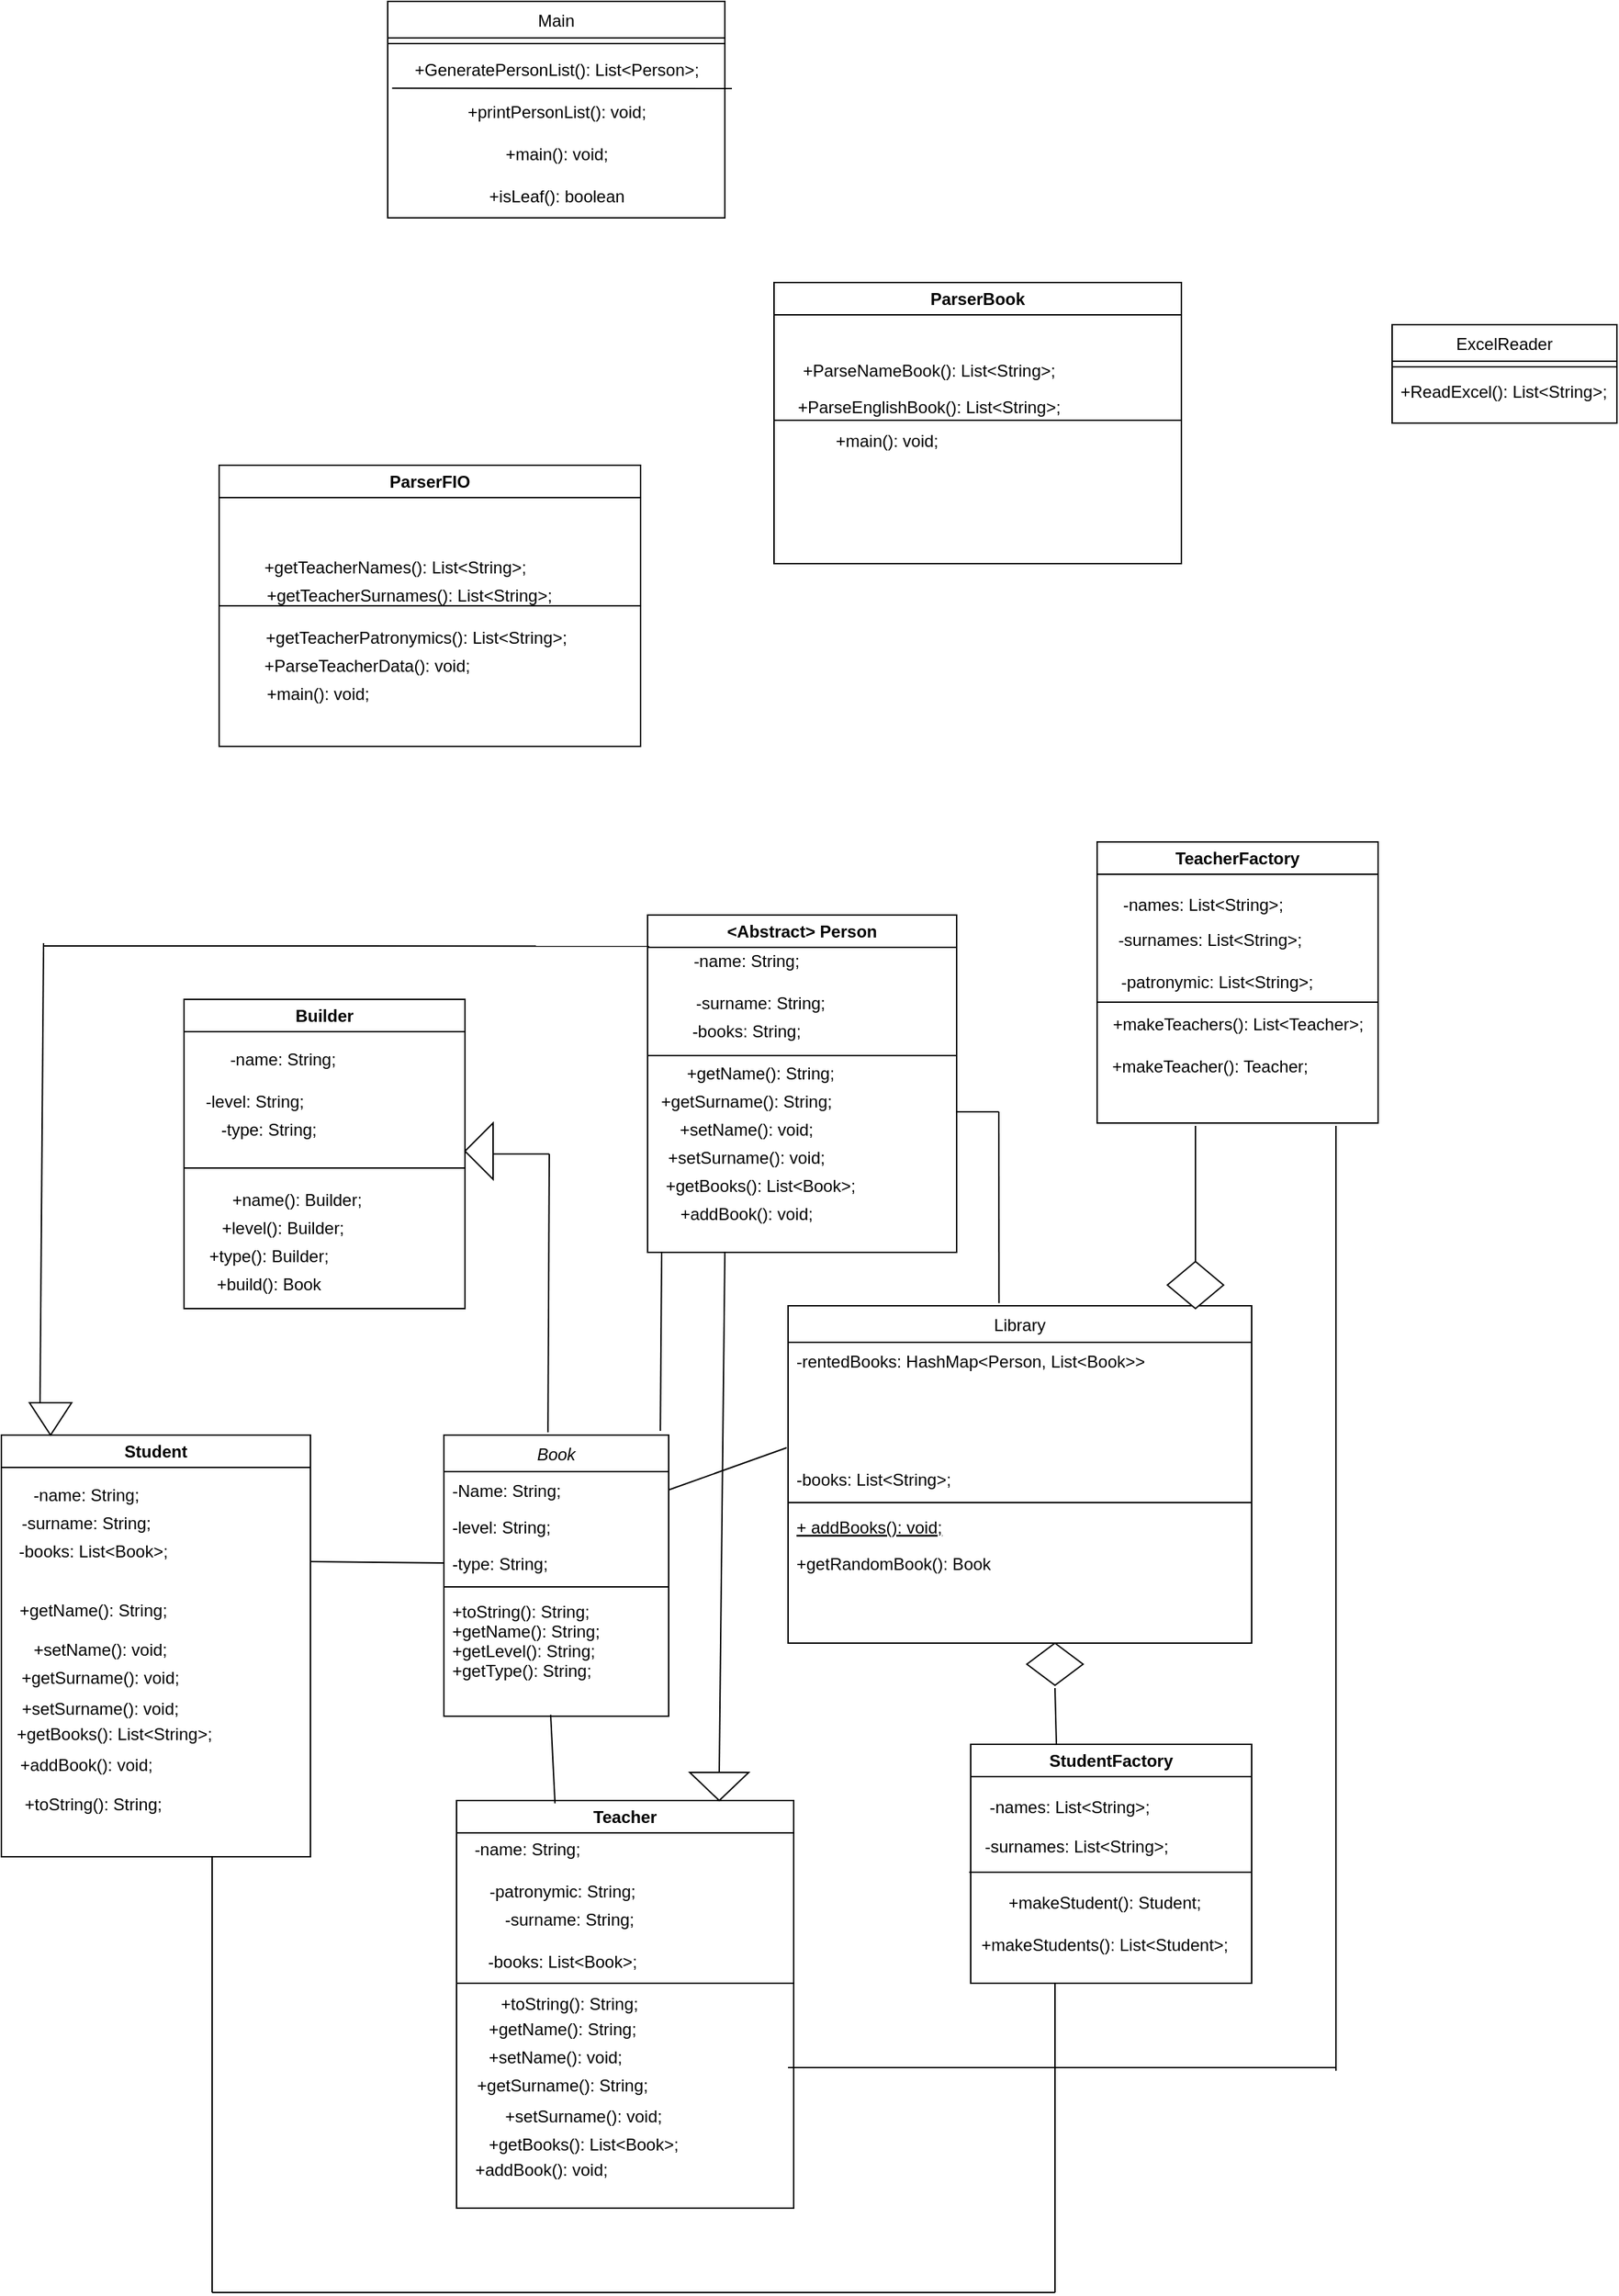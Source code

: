 <mxfile version="24.4.4" type="device">
  <diagram id="C5RBs43oDa-KdzZeNtuy" name="Page-1">
    <mxGraphModel dx="2562" dy="1164" grid="1" gridSize="10" guides="1" tooltips="1" connect="1" arrows="1" fold="1" page="1" pageScale="1" pageWidth="827" pageHeight="1169" math="0" shadow="0">
      <root>
        <mxCell id="WIyWlLk6GJQsqaUBKTNV-0" />
        <mxCell id="WIyWlLk6GJQsqaUBKTNV-1" parent="WIyWlLk6GJQsqaUBKTNV-0" />
        <mxCell id="zkfFHV4jXpPFQw0GAbJ--6" value="Library" style="swimlane;fontStyle=0;align=center;verticalAlign=top;childLayout=stackLayout;horizontal=1;startSize=26;horizontalStack=0;resizeParent=1;resizeLast=0;collapsible=1;marginBottom=0;rounded=0;shadow=0;strokeWidth=1;" parent="WIyWlLk6GJQsqaUBKTNV-1" vertex="1">
          <mxGeometry x="530" y="1538" width="330" height="240" as="geometry">
            <mxRectangle x="130" y="380" width="160" height="26" as="alternateBounds" />
          </mxGeometry>
        </mxCell>
        <mxCell id="zkfFHV4jXpPFQw0GAbJ--8" value="-rentedBooks: HashMap&lt;Person, List&lt;Book&gt;&gt;&#xa;&#xa;" style="text;align=left;verticalAlign=top;spacingLeft=4;spacingRight=4;overflow=hidden;rotatable=0;points=[[0,0.5],[1,0.5]];portConstraint=eastwest;rounded=0;shadow=0;html=0;" parent="zkfFHV4jXpPFQw0GAbJ--6" vertex="1">
          <mxGeometry y="26" width="330" height="84" as="geometry" />
        </mxCell>
        <mxCell id="zkfFHV4jXpPFQw0GAbJ--7" value="-books: List&lt;String&gt;;" style="text;align=left;verticalAlign=top;spacingLeft=4;spacingRight=4;overflow=hidden;rotatable=0;points=[[0,0.5],[1,0.5]];portConstraint=eastwest;" parent="zkfFHV4jXpPFQw0GAbJ--6" vertex="1">
          <mxGeometry y="110" width="330" height="26" as="geometry" />
        </mxCell>
        <mxCell id="zkfFHV4jXpPFQw0GAbJ--9" value="" style="line;html=1;strokeWidth=1;align=left;verticalAlign=middle;spacingTop=-1;spacingLeft=3;spacingRight=3;rotatable=0;labelPosition=right;points=[];portConstraint=eastwest;" parent="zkfFHV4jXpPFQw0GAbJ--6" vertex="1">
          <mxGeometry y="136" width="330" height="8" as="geometry" />
        </mxCell>
        <mxCell id="zkfFHV4jXpPFQw0GAbJ--10" value="+ addBooks(): void;" style="text;align=left;verticalAlign=top;spacingLeft=4;spacingRight=4;overflow=hidden;rotatable=0;points=[[0,0.5],[1,0.5]];portConstraint=eastwest;fontStyle=4" parent="zkfFHV4jXpPFQw0GAbJ--6" vertex="1">
          <mxGeometry y="144" width="330" height="26" as="geometry" />
        </mxCell>
        <mxCell id="zkfFHV4jXpPFQw0GAbJ--11" value="+getRandomBook(): Book&#xa;+ TakeRandomBook(): List&lt;Person&gt;" style="text;align=left;verticalAlign=top;spacingLeft=4;spacingRight=4;overflow=hidden;rotatable=0;points=[[0,0.5],[1,0.5]];portConstraint=eastwest;" parent="zkfFHV4jXpPFQw0GAbJ--6" vertex="1">
          <mxGeometry y="170" width="330" height="18" as="geometry" />
        </mxCell>
        <mxCell id="zkfFHV4jXpPFQw0GAbJ--13" value="Main" style="swimlane;fontStyle=0;align=center;verticalAlign=top;childLayout=stackLayout;horizontal=1;startSize=26;horizontalStack=0;resizeParent=1;resizeLast=0;collapsible=1;marginBottom=0;rounded=0;shadow=0;strokeWidth=1;" parent="WIyWlLk6GJQsqaUBKTNV-1" vertex="1">
          <mxGeometry x="245" y="610" width="240" height="154" as="geometry">
            <mxRectangle x="340" y="380" width="170" height="26" as="alternateBounds" />
          </mxGeometry>
        </mxCell>
        <mxCell id="zkfFHV4jXpPFQw0GAbJ--15" value="" style="line;html=1;strokeWidth=1;align=left;verticalAlign=middle;spacingTop=-1;spacingLeft=3;spacingRight=3;rotatable=0;labelPosition=right;points=[];portConstraint=eastwest;" parent="zkfFHV4jXpPFQw0GAbJ--13" vertex="1">
          <mxGeometry y="26" width="240" height="8" as="geometry" />
        </mxCell>
        <mxCell id="AIYnKmkxbOMHXQF6a2W1-7" value="+GeneratePersonList(): List&amp;lt;Person&amp;gt;;" style="text;html=1;align=center;verticalAlign=middle;resizable=0;points=[];autosize=1;strokeColor=none;fillColor=none;" parent="zkfFHV4jXpPFQw0GAbJ--13" vertex="1">
          <mxGeometry y="34" width="240" height="30" as="geometry" />
        </mxCell>
        <mxCell id="zIFDxgf4mwAwPiX-p0y9-1" value="+printPersonList(): void;" style="text;html=1;align=center;verticalAlign=middle;resizable=0;points=[];autosize=1;strokeColor=none;fillColor=none;" parent="zkfFHV4jXpPFQw0GAbJ--13" vertex="1">
          <mxGeometry y="64" width="240" height="30" as="geometry" />
        </mxCell>
        <mxCell id="zIFDxgf4mwAwPiX-p0y9-2" value="+main(): void;" style="text;html=1;align=center;verticalAlign=middle;resizable=0;points=[];autosize=1;strokeColor=none;fillColor=none;" parent="zkfFHV4jXpPFQw0GAbJ--13" vertex="1">
          <mxGeometry y="94" width="240" height="30" as="geometry" />
        </mxCell>
        <mxCell id="zIFDxgf4mwAwPiX-p0y9-3" value="+isLeaf(): boolean" style="text;html=1;align=center;verticalAlign=middle;resizable=0;points=[];autosize=1;strokeColor=none;fillColor=none;" parent="zkfFHV4jXpPFQw0GAbJ--13" vertex="1">
          <mxGeometry y="124" width="240" height="30" as="geometry" />
        </mxCell>
        <mxCell id="AIYnKmkxbOMHXQF6a2W1-6" value="" style="endArrow=none;html=1;rounded=0;exitX=0.013;exitY=-0.076;exitDx=0;exitDy=0;exitPerimeter=0;" parent="zkfFHV4jXpPFQw0GAbJ--13" edge="1" source="zIFDxgf4mwAwPiX-p0y9-1">
          <mxGeometry width="50" height="50" relative="1" as="geometry">
            <mxPoint x="245" y="-370" as="sourcePoint" />
            <mxPoint x="245" y="62" as="targetPoint" />
          </mxGeometry>
        </mxCell>
        <mxCell id="zkfFHV4jXpPFQw0GAbJ--17" value="ExcelReader" style="swimlane;fontStyle=0;align=center;verticalAlign=top;childLayout=stackLayout;horizontal=1;startSize=26;horizontalStack=0;resizeParent=1;resizeLast=0;collapsible=1;marginBottom=0;rounded=0;shadow=0;strokeWidth=1;" parent="WIyWlLk6GJQsqaUBKTNV-1" vertex="1">
          <mxGeometry x="960" y="840" width="160" height="70" as="geometry">
            <mxRectangle x="550" y="140" width="160" height="26" as="alternateBounds" />
          </mxGeometry>
        </mxCell>
        <mxCell id="zkfFHV4jXpPFQw0GAbJ--23" value="" style="line;html=1;strokeWidth=1;align=left;verticalAlign=middle;spacingTop=-1;spacingLeft=3;spacingRight=3;rotatable=0;labelPosition=right;points=[];portConstraint=eastwest;" parent="zkfFHV4jXpPFQw0GAbJ--17" vertex="1">
          <mxGeometry y="26" width="160" height="8" as="geometry" />
        </mxCell>
        <mxCell id="zkfFHV4jXpPFQw0GAbJ--24" value="+ReadExcel(): List&lt;String&gt;;" style="text;align=left;verticalAlign=top;spacingLeft=4;spacingRight=4;overflow=hidden;rotatable=0;points=[[0,0.5],[1,0.5]];portConstraint=eastwest;" parent="zkfFHV4jXpPFQw0GAbJ--17" vertex="1">
          <mxGeometry y="34" width="160" height="26" as="geometry" />
        </mxCell>
        <mxCell id="zIFDxgf4mwAwPiX-p0y9-4" value="ParserBook" style="swimlane;whiteSpace=wrap;html=1;" parent="WIyWlLk6GJQsqaUBKTNV-1" vertex="1">
          <mxGeometry x="520" y="810" width="290" height="200" as="geometry" />
        </mxCell>
        <mxCell id="zIFDxgf4mwAwPiX-p0y9-6" value="+ParseNameBook(): List&amp;lt;String&amp;gt;;" style="text;html=1;align=center;verticalAlign=middle;resizable=0;points=[];autosize=1;strokeColor=none;fillColor=none;" parent="zIFDxgf4mwAwPiX-p0y9-4" vertex="1">
          <mxGeometry x="10" y="48" width="200" height="30" as="geometry" />
        </mxCell>
        <mxCell id="zIFDxgf4mwAwPiX-p0y9-7" value="+ParseEnglishBook(): List&amp;lt;String&amp;gt;;" style="text;html=1;align=center;verticalAlign=middle;resizable=0;points=[];autosize=1;strokeColor=none;fillColor=none;" parent="zIFDxgf4mwAwPiX-p0y9-4" vertex="1">
          <mxGeometry x="5" y="74" width="210" height="30" as="geometry" />
        </mxCell>
        <mxCell id="zIFDxgf4mwAwPiX-p0y9-8" value="+main(): void;" style="text;html=1;align=center;verticalAlign=middle;resizable=0;points=[];autosize=1;strokeColor=none;fillColor=none;" parent="zIFDxgf4mwAwPiX-p0y9-4" vertex="1">
          <mxGeometry x="30" y="98" width="100" height="30" as="geometry" />
        </mxCell>
        <mxCell id="zIFDxgf4mwAwPiX-p0y9-5" value="" style="endArrow=none;html=1;rounded=0;" parent="zIFDxgf4mwAwPiX-p0y9-4" edge="1">
          <mxGeometry width="50" height="50" relative="1" as="geometry">
            <mxPoint y="98" as="sourcePoint" />
            <mxPoint x="290" y="98" as="targetPoint" />
          </mxGeometry>
        </mxCell>
        <mxCell id="8o9iVSN4vGIKwp-Hl5bf-0" value="ParserFIO" style="swimlane;whiteSpace=wrap;html=1;" vertex="1" parent="WIyWlLk6GJQsqaUBKTNV-1">
          <mxGeometry x="125" y="940" width="300" height="200" as="geometry" />
        </mxCell>
        <mxCell id="8o9iVSN4vGIKwp-Hl5bf-4" value="+getTeacherNames(): List&amp;lt;String&amp;gt;;" style="text;html=1;align=center;verticalAlign=middle;resizable=0;points=[];autosize=1;strokeColor=none;fillColor=none;" vertex="1" parent="8o9iVSN4vGIKwp-Hl5bf-0">
          <mxGeometry x="20" y="58" width="210" height="30" as="geometry" />
        </mxCell>
        <mxCell id="8o9iVSN4vGIKwp-Hl5bf-5" value="+getTeacherSurnames(): List&amp;lt;String&amp;gt;;" style="text;html=1;align=center;verticalAlign=middle;resizable=0;points=[];autosize=1;strokeColor=none;fillColor=none;" vertex="1" parent="8o9iVSN4vGIKwp-Hl5bf-0">
          <mxGeometry x="20" y="78" width="230" height="30" as="geometry" />
        </mxCell>
        <mxCell id="8o9iVSN4vGIKwp-Hl5bf-6" value="+getTeacherPatronymics(): List&amp;lt;String&amp;gt;;" style="text;html=1;align=center;verticalAlign=middle;resizable=0;points=[];autosize=1;strokeColor=none;fillColor=none;" vertex="1" parent="8o9iVSN4vGIKwp-Hl5bf-0">
          <mxGeometry x="20" y="108" width="240" height="30" as="geometry" />
        </mxCell>
        <mxCell id="8o9iVSN4vGIKwp-Hl5bf-7" value="+ParseTeacherData(): void;" style="text;html=1;align=center;verticalAlign=middle;resizable=0;points=[];autosize=1;strokeColor=none;fillColor=none;" vertex="1" parent="8o9iVSN4vGIKwp-Hl5bf-0">
          <mxGeometry x="20" y="128" width="170" height="30" as="geometry" />
        </mxCell>
        <mxCell id="8o9iVSN4vGIKwp-Hl5bf-8" value="+main(): void;" style="text;html=1;align=center;verticalAlign=middle;resizable=0;points=[];autosize=1;strokeColor=none;fillColor=none;" vertex="1" parent="8o9iVSN4vGIKwp-Hl5bf-0">
          <mxGeometry x="20" y="148" width="100" height="30" as="geometry" />
        </mxCell>
        <mxCell id="8o9iVSN4vGIKwp-Hl5bf-3" value="" style="endArrow=none;html=1;rounded=0;entryX=1;entryY=0.5;entryDx=0;entryDy=0;exitX=0;exitY=0.5;exitDx=0;exitDy=0;" edge="1" parent="WIyWlLk6GJQsqaUBKTNV-1" source="8o9iVSN4vGIKwp-Hl5bf-0" target="8o9iVSN4vGIKwp-Hl5bf-0">
          <mxGeometry width="50" height="50" relative="1" as="geometry">
            <mxPoint x="80" y="682" as="sourcePoint" />
            <mxPoint x="440" y="670" as="targetPoint" />
          </mxGeometry>
        </mxCell>
        <mxCell id="8o9iVSN4vGIKwp-Hl5bf-9" value="Student" style="swimlane;whiteSpace=wrap;html=1;" vertex="1" parent="WIyWlLk6GJQsqaUBKTNV-1">
          <mxGeometry x="-30" y="1630" width="220" height="300" as="geometry" />
        </mxCell>
        <mxCell id="8o9iVSN4vGIKwp-Hl5bf-10" value="-name: String;" style="text;html=1;align=center;verticalAlign=middle;resizable=0;points=[];autosize=1;strokeColor=none;fillColor=none;" vertex="1" parent="8o9iVSN4vGIKwp-Hl5bf-9">
          <mxGeometry x="10" y="28" width="100" height="30" as="geometry" />
        </mxCell>
        <mxCell id="8o9iVSN4vGIKwp-Hl5bf-11" value="-surname: String;" style="text;html=1;align=center;verticalAlign=middle;resizable=0;points=[];autosize=1;strokeColor=none;fillColor=none;" vertex="1" parent="8o9iVSN4vGIKwp-Hl5bf-9">
          <mxGeometry y="48" width="120" height="30" as="geometry" />
        </mxCell>
        <mxCell id="8o9iVSN4vGIKwp-Hl5bf-12" value="-books: List&amp;lt;Book&amp;gt;;" style="text;html=1;align=center;verticalAlign=middle;resizable=0;points=[];autosize=1;strokeColor=none;fillColor=none;" vertex="1" parent="8o9iVSN4vGIKwp-Hl5bf-9">
          <mxGeometry y="68" width="130" height="30" as="geometry" />
        </mxCell>
        <mxCell id="8o9iVSN4vGIKwp-Hl5bf-15" value="+getName(): String;" style="text;html=1;align=center;verticalAlign=middle;resizable=0;points=[];autosize=1;strokeColor=none;fillColor=none;" vertex="1" parent="8o9iVSN4vGIKwp-Hl5bf-9">
          <mxGeometry y="110" width="130" height="30" as="geometry" />
        </mxCell>
        <mxCell id="8o9iVSN4vGIKwp-Hl5bf-16" value="+setName(): void;" style="text;html=1;align=center;verticalAlign=middle;resizable=0;points=[];autosize=1;strokeColor=none;fillColor=none;" vertex="1" parent="8o9iVSN4vGIKwp-Hl5bf-9">
          <mxGeometry x="10" y="138" width="120" height="30" as="geometry" />
        </mxCell>
        <mxCell id="8o9iVSN4vGIKwp-Hl5bf-17" value="+getSurname(): void;" style="text;html=1;align=center;verticalAlign=middle;resizable=0;points=[];autosize=1;strokeColor=none;fillColor=none;" vertex="1" parent="8o9iVSN4vGIKwp-Hl5bf-9">
          <mxGeometry y="158" width="140" height="30" as="geometry" />
        </mxCell>
        <mxCell id="8o9iVSN4vGIKwp-Hl5bf-20" value="+setSurname(): void;" style="text;html=1;align=center;verticalAlign=middle;resizable=0;points=[];autosize=1;strokeColor=none;fillColor=none;" vertex="1" parent="8o9iVSN4vGIKwp-Hl5bf-9">
          <mxGeometry y="180" width="140" height="30" as="geometry" />
        </mxCell>
        <mxCell id="8o9iVSN4vGIKwp-Hl5bf-21" value="+getBooks(): List&amp;lt;String&amp;gt;;" style="text;html=1;align=center;verticalAlign=middle;resizable=0;points=[];autosize=1;strokeColor=none;fillColor=none;" vertex="1" parent="8o9iVSN4vGIKwp-Hl5bf-9">
          <mxGeometry y="198" width="160" height="30" as="geometry" />
        </mxCell>
        <mxCell id="8o9iVSN4vGIKwp-Hl5bf-22" value="+addBook(): void;" style="text;html=1;align=center;verticalAlign=middle;resizable=0;points=[];autosize=1;strokeColor=none;fillColor=none;" vertex="1" parent="8o9iVSN4vGIKwp-Hl5bf-9">
          <mxGeometry y="220" width="120" height="30" as="geometry" />
        </mxCell>
        <mxCell id="8o9iVSN4vGIKwp-Hl5bf-23" value="+toString(): String;" style="text;html=1;align=center;verticalAlign=middle;resizable=0;points=[];autosize=1;strokeColor=none;fillColor=none;" vertex="1" parent="8o9iVSN4vGIKwp-Hl5bf-9">
          <mxGeometry x="5" y="248" width="120" height="30" as="geometry" />
        </mxCell>
        <mxCell id="8o9iVSN4vGIKwp-Hl5bf-24" value="StudentFactory" style="swimlane;whiteSpace=wrap;html=1;" vertex="1" parent="WIyWlLk6GJQsqaUBKTNV-1">
          <mxGeometry x="660" y="1850" width="200" height="170" as="geometry" />
        </mxCell>
        <mxCell id="8o9iVSN4vGIKwp-Hl5bf-25" value="-names: List&amp;lt;String&amp;gt;;" style="text;html=1;align=center;verticalAlign=middle;resizable=0;points=[];autosize=1;strokeColor=none;fillColor=none;" vertex="1" parent="8o9iVSN4vGIKwp-Hl5bf-24">
          <mxGeometry y="30" width="140" height="30" as="geometry" />
        </mxCell>
        <mxCell id="8o9iVSN4vGIKwp-Hl5bf-26" value="-surnames: List&amp;lt;String&amp;gt;;" style="text;html=1;align=center;verticalAlign=middle;resizable=0;points=[];autosize=1;strokeColor=none;fillColor=none;" vertex="1" parent="8o9iVSN4vGIKwp-Hl5bf-24">
          <mxGeometry y="58" width="150" height="30" as="geometry" />
        </mxCell>
        <mxCell id="8o9iVSN4vGIKwp-Hl5bf-28" value="+makeStudent(): Student;" style="text;html=1;align=center;verticalAlign=middle;resizable=0;points=[];autosize=1;strokeColor=none;fillColor=none;" vertex="1" parent="8o9iVSN4vGIKwp-Hl5bf-24">
          <mxGeometry x="15" y="98" width="160" height="30" as="geometry" />
        </mxCell>
        <mxCell id="8o9iVSN4vGIKwp-Hl5bf-29" value="+makeStudents(): List&amp;lt;Student&amp;gt;;" style="text;html=1;align=center;verticalAlign=middle;resizable=0;points=[];autosize=1;strokeColor=none;fillColor=none;" vertex="1" parent="8o9iVSN4vGIKwp-Hl5bf-24">
          <mxGeometry x="-5" y="128" width="200" height="30" as="geometry" />
        </mxCell>
        <mxCell id="8o9iVSN4vGIKwp-Hl5bf-87" value="" style="endArrow=none;html=1;rounded=0;exitX=-0.007;exitY=1.1;exitDx=0;exitDy=0;exitPerimeter=0;" edge="1" parent="8o9iVSN4vGIKwp-Hl5bf-24" source="8o9iVSN4vGIKwp-Hl5bf-26">
          <mxGeometry width="50" height="50" relative="1" as="geometry">
            <mxPoint x="-180" y="100" as="sourcePoint" />
            <mxPoint x="200" y="91" as="targetPoint" />
          </mxGeometry>
        </mxCell>
        <mxCell id="8o9iVSN4vGIKwp-Hl5bf-31" value="Teacher" style="swimlane;whiteSpace=wrap;html=1;" vertex="1" parent="WIyWlLk6GJQsqaUBKTNV-1">
          <mxGeometry x="294" y="1890" width="240" height="290" as="geometry" />
        </mxCell>
        <mxCell id="8o9iVSN4vGIKwp-Hl5bf-32" value="-name: String;" style="text;html=1;align=center;verticalAlign=middle;resizable=0;points=[];autosize=1;strokeColor=none;fillColor=none;" vertex="1" parent="8o9iVSN4vGIKwp-Hl5bf-31">
          <mxGeometry y="20" width="100" height="30" as="geometry" />
        </mxCell>
        <mxCell id="8o9iVSN4vGIKwp-Hl5bf-33" value="-patronymic: String;" style="text;html=1;align=center;verticalAlign=middle;resizable=0;points=[];autosize=1;strokeColor=none;fillColor=none;" vertex="1" parent="8o9iVSN4vGIKwp-Hl5bf-31">
          <mxGeometry x="10" y="50" width="130" height="30" as="geometry" />
        </mxCell>
        <mxCell id="8o9iVSN4vGIKwp-Hl5bf-35" value="-books: List&amp;lt;Book&amp;gt;;" style="text;html=1;align=center;verticalAlign=middle;resizable=0;points=[];autosize=1;strokeColor=none;fillColor=none;" vertex="1" parent="8o9iVSN4vGIKwp-Hl5bf-31">
          <mxGeometry x="10" y="100" width="130" height="30" as="geometry" />
        </mxCell>
        <mxCell id="8o9iVSN4vGIKwp-Hl5bf-38" value="+getName(): String;" style="text;html=1;align=center;verticalAlign=middle;resizable=0;points=[];autosize=1;strokeColor=none;fillColor=none;" vertex="1" parent="8o9iVSN4vGIKwp-Hl5bf-31">
          <mxGeometry x="10" y="148" width="130" height="30" as="geometry" />
        </mxCell>
        <mxCell id="8o9iVSN4vGIKwp-Hl5bf-39" value="+setName(): void;" style="text;html=1;align=center;verticalAlign=middle;resizable=0;points=[];autosize=1;strokeColor=none;fillColor=none;" vertex="1" parent="8o9iVSN4vGIKwp-Hl5bf-31">
          <mxGeometry x="10" y="168" width="120" height="30" as="geometry" />
        </mxCell>
        <mxCell id="8o9iVSN4vGIKwp-Hl5bf-40" value="+getSurname(): String;" style="text;html=1;align=center;verticalAlign=middle;resizable=0;points=[];autosize=1;strokeColor=none;fillColor=none;" vertex="1" parent="8o9iVSN4vGIKwp-Hl5bf-31">
          <mxGeometry y="188" width="150" height="30" as="geometry" />
        </mxCell>
        <mxCell id="8o9iVSN4vGIKwp-Hl5bf-43" value="+addBook(): void;" style="text;html=1;align=center;verticalAlign=middle;resizable=0;points=[];autosize=1;strokeColor=none;fillColor=none;" vertex="1" parent="8o9iVSN4vGIKwp-Hl5bf-31">
          <mxGeometry y="248" width="120" height="30" as="geometry" />
        </mxCell>
        <mxCell id="8o9iVSN4vGIKwp-Hl5bf-34" value="-surname: String;" style="text;html=1;align=center;verticalAlign=middle;resizable=0;points=[];autosize=1;strokeColor=none;fillColor=none;" vertex="1" parent="8o9iVSN4vGIKwp-Hl5bf-31">
          <mxGeometry x="20" y="70" width="120" height="30" as="geometry" />
        </mxCell>
        <mxCell id="8o9iVSN4vGIKwp-Hl5bf-36" value="" style="endArrow=none;html=1;rounded=0;" edge="1" parent="8o9iVSN4vGIKwp-Hl5bf-31">
          <mxGeometry width="50" height="50" relative="1" as="geometry">
            <mxPoint y="130" as="sourcePoint" />
            <mxPoint x="240" y="130" as="targetPoint" />
          </mxGeometry>
        </mxCell>
        <mxCell id="8o9iVSN4vGIKwp-Hl5bf-37" value="+toString(): String;" style="text;html=1;align=center;verticalAlign=middle;resizable=0;points=[];autosize=1;strokeColor=none;fillColor=none;" vertex="1" parent="8o9iVSN4vGIKwp-Hl5bf-31">
          <mxGeometry x="20" y="130" width="120" height="30" as="geometry" />
        </mxCell>
        <mxCell id="8o9iVSN4vGIKwp-Hl5bf-42" value="+getBooks(): List&amp;lt;Book&amp;gt;;" style="text;html=1;align=center;verticalAlign=middle;resizable=0;points=[];autosize=1;strokeColor=none;fillColor=none;" vertex="1" parent="8o9iVSN4vGIKwp-Hl5bf-31">
          <mxGeometry x="10" y="230" width="160" height="30" as="geometry" />
        </mxCell>
        <mxCell id="8o9iVSN4vGIKwp-Hl5bf-41" value="+setSurname(): void;" style="text;html=1;align=center;verticalAlign=middle;resizable=0;points=[];autosize=1;strokeColor=none;fillColor=none;" vertex="1" parent="8o9iVSN4vGIKwp-Hl5bf-31">
          <mxGeometry x="20" y="210" width="140" height="30" as="geometry" />
        </mxCell>
        <mxCell id="8o9iVSN4vGIKwp-Hl5bf-44" value="TeacherFactory" style="swimlane;whiteSpace=wrap;html=1;" vertex="1" parent="WIyWlLk6GJQsqaUBKTNV-1">
          <mxGeometry x="750" y="1208" width="200" height="200" as="geometry" />
        </mxCell>
        <mxCell id="8o9iVSN4vGIKwp-Hl5bf-46" value="-surnames: List&amp;lt;String&amp;gt;;" style="text;html=1;align=center;verticalAlign=middle;resizable=0;points=[];autosize=1;strokeColor=none;fillColor=none;" vertex="1" parent="8o9iVSN4vGIKwp-Hl5bf-44">
          <mxGeometry x="5" y="55" width="150" height="30" as="geometry" />
        </mxCell>
        <mxCell id="8o9iVSN4vGIKwp-Hl5bf-47" value="-patronymic: List&amp;lt;String&amp;gt;;" style="text;html=1;align=center;verticalAlign=middle;resizable=0;points=[];autosize=1;strokeColor=none;fillColor=none;" vertex="1" parent="8o9iVSN4vGIKwp-Hl5bf-44">
          <mxGeometry x="5" y="85" width="160" height="30" as="geometry" />
        </mxCell>
        <mxCell id="8o9iVSN4vGIKwp-Hl5bf-49" value="+makeTeachers(): List&amp;lt;Teacher&amp;gt;;" style="text;html=1;align=center;verticalAlign=middle;resizable=0;points=[];autosize=1;strokeColor=none;fillColor=none;" vertex="1" parent="8o9iVSN4vGIKwp-Hl5bf-44">
          <mxGeometry y="115" width="200" height="30" as="geometry" />
        </mxCell>
        <mxCell id="8o9iVSN4vGIKwp-Hl5bf-48" value="" style="endArrow=none;html=1;rounded=0;" edge="1" parent="8o9iVSN4vGIKwp-Hl5bf-44">
          <mxGeometry width="50" height="50" relative="1" as="geometry">
            <mxPoint y="114" as="sourcePoint" />
            <mxPoint x="200" y="114" as="targetPoint" />
          </mxGeometry>
        </mxCell>
        <mxCell id="8o9iVSN4vGIKwp-Hl5bf-50" value="+makeTeacher(): Teacher;" style="text;html=1;align=center;verticalAlign=middle;resizable=0;points=[];autosize=1;strokeColor=none;fillColor=none;" vertex="1" parent="8o9iVSN4vGIKwp-Hl5bf-44">
          <mxGeometry y="145" width="160" height="30" as="geometry" />
        </mxCell>
        <mxCell id="8o9iVSN4vGIKwp-Hl5bf-45" value="-names: List&amp;lt;String&amp;gt;;&lt;div&gt;&lt;br&gt;&lt;/div&gt;" style="text;html=1;align=center;verticalAlign=middle;resizable=0;points=[];autosize=1;strokeColor=none;fillColor=none;" vertex="1" parent="8o9iVSN4vGIKwp-Hl5bf-44">
          <mxGeometry x="5" y="32" width="140" height="40" as="geometry" />
        </mxCell>
        <mxCell id="8o9iVSN4vGIKwp-Hl5bf-51" value="&amp;lt;Abstract&amp;gt; Person" style="swimlane;whiteSpace=wrap;html=1;" vertex="1" parent="WIyWlLk6GJQsqaUBKTNV-1">
          <mxGeometry x="430" y="1260" width="220" height="240" as="geometry" />
        </mxCell>
        <mxCell id="8o9iVSN4vGIKwp-Hl5bf-64" value="+getBooks(): List&amp;lt;Book&amp;gt;;" style="text;html=1;align=center;verticalAlign=middle;resizable=0;points=[];autosize=1;strokeColor=none;fillColor=none;" vertex="1" parent="8o9iVSN4vGIKwp-Hl5bf-51">
          <mxGeometry y="178" width="160" height="30" as="geometry" />
        </mxCell>
        <mxCell id="8o9iVSN4vGIKwp-Hl5bf-52" value="-name: String;" style="text;html=1;align=center;verticalAlign=middle;resizable=0;points=[];autosize=1;strokeColor=none;fillColor=none;" vertex="1" parent="WIyWlLk6GJQsqaUBKTNV-1">
          <mxGeometry x="450" y="1278" width="100" height="30" as="geometry" />
        </mxCell>
        <mxCell id="8o9iVSN4vGIKwp-Hl5bf-54" value="-surname: String;" style="text;html=1;align=center;verticalAlign=middle;resizable=0;points=[];autosize=1;strokeColor=none;fillColor=none;" vertex="1" parent="WIyWlLk6GJQsqaUBKTNV-1">
          <mxGeometry x="450" y="1308" width="120" height="30" as="geometry" />
        </mxCell>
        <mxCell id="8o9iVSN4vGIKwp-Hl5bf-55" value="-books: String;" style="text;html=1;align=center;verticalAlign=middle;resizable=0;points=[];autosize=1;strokeColor=none;fillColor=none;" vertex="1" parent="WIyWlLk6GJQsqaUBKTNV-1">
          <mxGeometry x="450" y="1328" width="100" height="30" as="geometry" />
        </mxCell>
        <mxCell id="8o9iVSN4vGIKwp-Hl5bf-57" value="+getName(): String;" style="text;html=1;align=center;verticalAlign=middle;resizable=0;points=[];autosize=1;strokeColor=none;fillColor=none;" vertex="1" parent="WIyWlLk6GJQsqaUBKTNV-1">
          <mxGeometry x="445" y="1358" width="130" height="30" as="geometry" />
        </mxCell>
        <mxCell id="8o9iVSN4vGIKwp-Hl5bf-58" value="+getSurname(): String;" style="text;html=1;align=center;verticalAlign=middle;resizable=0;points=[];autosize=1;strokeColor=none;fillColor=none;" vertex="1" parent="WIyWlLk6GJQsqaUBKTNV-1">
          <mxGeometry x="425" y="1378" width="150" height="30" as="geometry" />
        </mxCell>
        <mxCell id="8o9iVSN4vGIKwp-Hl5bf-59" value="+setName(): void;" style="text;html=1;align=center;verticalAlign=middle;resizable=0;points=[];autosize=1;strokeColor=none;fillColor=none;" vertex="1" parent="WIyWlLk6GJQsqaUBKTNV-1">
          <mxGeometry x="440" y="1398" width="120" height="30" as="geometry" />
        </mxCell>
        <mxCell id="8o9iVSN4vGIKwp-Hl5bf-60" value="+setSurname(): void;" style="text;html=1;align=center;verticalAlign=middle;resizable=0;points=[];autosize=1;strokeColor=none;fillColor=none;" vertex="1" parent="WIyWlLk6GJQsqaUBKTNV-1">
          <mxGeometry x="430" y="1418" width="140" height="30" as="geometry" />
        </mxCell>
        <mxCell id="8o9iVSN4vGIKwp-Hl5bf-63" value="" style="endArrow=none;html=1;rounded=0;" edge="1" parent="WIyWlLk6GJQsqaUBKTNV-1">
          <mxGeometry width="50" height="50" relative="1" as="geometry">
            <mxPoint x="430" y="1360" as="sourcePoint" />
            <mxPoint x="650" y="1360" as="targetPoint" />
          </mxGeometry>
        </mxCell>
        <mxCell id="8o9iVSN4vGIKwp-Hl5bf-65" value="+addBook(): void;" style="text;html=1;align=center;verticalAlign=middle;resizable=0;points=[];autosize=1;strokeColor=none;fillColor=none;" vertex="1" parent="WIyWlLk6GJQsqaUBKTNV-1">
          <mxGeometry x="440" y="1458" width="120" height="30" as="geometry" />
        </mxCell>
        <mxCell id="8o9iVSN4vGIKwp-Hl5bf-66" value="Builder" style="swimlane;whiteSpace=wrap;html=1;" vertex="1" parent="WIyWlLk6GJQsqaUBKTNV-1">
          <mxGeometry x="100" y="1320" width="200" height="220" as="geometry" />
        </mxCell>
        <mxCell id="8o9iVSN4vGIKwp-Hl5bf-67" value="-name: String;" style="text;html=1;align=center;verticalAlign=middle;resizable=0;points=[];autosize=1;strokeColor=none;fillColor=none;" vertex="1" parent="WIyWlLk6GJQsqaUBKTNV-1">
          <mxGeometry x="120" y="1348" width="100" height="30" as="geometry" />
        </mxCell>
        <mxCell id="8o9iVSN4vGIKwp-Hl5bf-68" value="-level: String;" style="text;html=1;align=center;verticalAlign=middle;resizable=0;points=[];autosize=1;strokeColor=none;fillColor=none;" vertex="1" parent="WIyWlLk6GJQsqaUBKTNV-1">
          <mxGeometry x="105" y="1378" width="90" height="30" as="geometry" />
        </mxCell>
        <mxCell id="8o9iVSN4vGIKwp-Hl5bf-69" value="-type: String;" style="text;html=1;align=center;verticalAlign=middle;resizable=0;points=[];autosize=1;strokeColor=none;fillColor=none;" vertex="1" parent="WIyWlLk6GJQsqaUBKTNV-1">
          <mxGeometry x="115" y="1398" width="90" height="30" as="geometry" />
        </mxCell>
        <mxCell id="8o9iVSN4vGIKwp-Hl5bf-70" value="" style="endArrow=none;html=1;rounded=0;" edge="1" parent="WIyWlLk6GJQsqaUBKTNV-1">
          <mxGeometry width="50" height="50" relative="1" as="geometry">
            <mxPoint x="100" y="1440" as="sourcePoint" />
            <mxPoint x="300" y="1440" as="targetPoint" />
          </mxGeometry>
        </mxCell>
        <mxCell id="8o9iVSN4vGIKwp-Hl5bf-71" value="+name(): Builder;" style="text;html=1;align=center;verticalAlign=middle;resizable=0;points=[];autosize=1;strokeColor=none;fillColor=none;" vertex="1" parent="WIyWlLk6GJQsqaUBKTNV-1">
          <mxGeometry x="120" y="1448" width="120" height="30" as="geometry" />
        </mxCell>
        <mxCell id="8o9iVSN4vGIKwp-Hl5bf-72" value="+level(): Builder;" style="text;html=1;align=center;verticalAlign=middle;resizable=0;points=[];autosize=1;strokeColor=none;fillColor=none;" vertex="1" parent="WIyWlLk6GJQsqaUBKTNV-1">
          <mxGeometry x="115" y="1468" width="110" height="30" as="geometry" />
        </mxCell>
        <mxCell id="8o9iVSN4vGIKwp-Hl5bf-73" value="+type(): Builder;" style="text;html=1;align=center;verticalAlign=middle;resizable=0;points=[];autosize=1;strokeColor=none;fillColor=none;" vertex="1" parent="WIyWlLk6GJQsqaUBKTNV-1">
          <mxGeometry x="105" y="1488" width="110" height="30" as="geometry" />
        </mxCell>
        <mxCell id="8o9iVSN4vGIKwp-Hl5bf-74" value="+build(): Book" style="text;html=1;align=center;verticalAlign=middle;resizable=0;points=[];autosize=1;strokeColor=none;fillColor=none;" vertex="1" parent="WIyWlLk6GJQsqaUBKTNV-1">
          <mxGeometry x="110" y="1508" width="100" height="30" as="geometry" />
        </mxCell>
        <mxCell id="8o9iVSN4vGIKwp-Hl5bf-75" value="" style="endArrow=none;html=1;rounded=0;exitX=0.463;exitY=-0.01;exitDx=0;exitDy=0;exitPerimeter=0;" edge="1" parent="WIyWlLk6GJQsqaUBKTNV-1" source="zkfFHV4jXpPFQw0GAbJ--0">
          <mxGeometry width="50" height="50" relative="1" as="geometry">
            <mxPoint x="380" y="1520" as="sourcePoint" />
            <mxPoint x="360" y="1430" as="targetPoint" />
          </mxGeometry>
        </mxCell>
        <mxCell id="zkfFHV4jXpPFQw0GAbJ--0" value="Book" style="swimlane;fontStyle=2;align=center;verticalAlign=top;childLayout=stackLayout;horizontal=1;startSize=26;horizontalStack=0;resizeParent=1;resizeLast=0;collapsible=1;marginBottom=0;rounded=0;shadow=0;strokeWidth=1;" parent="WIyWlLk6GJQsqaUBKTNV-1" vertex="1">
          <mxGeometry x="285" y="1630" width="160" height="200" as="geometry">
            <mxRectangle x="230" y="140" width="160" height="26" as="alternateBounds" />
          </mxGeometry>
        </mxCell>
        <mxCell id="zkfFHV4jXpPFQw0GAbJ--1" value="-Name: String;" style="text;align=left;verticalAlign=top;spacingLeft=4;spacingRight=4;overflow=hidden;rotatable=0;points=[[0,0.5],[1,0.5]];portConstraint=eastwest;" parent="zkfFHV4jXpPFQw0GAbJ--0" vertex="1">
          <mxGeometry y="26" width="160" height="26" as="geometry" />
        </mxCell>
        <mxCell id="zkfFHV4jXpPFQw0GAbJ--2" value="-level: String;" style="text;align=left;verticalAlign=top;spacingLeft=4;spacingRight=4;overflow=hidden;rotatable=0;points=[[0,0.5],[1,0.5]];portConstraint=eastwest;rounded=0;shadow=0;html=0;" parent="zkfFHV4jXpPFQw0GAbJ--0" vertex="1">
          <mxGeometry y="52" width="160" height="26" as="geometry" />
        </mxCell>
        <mxCell id="zkfFHV4jXpPFQw0GAbJ--3" value="-type: String;" style="text;align=left;verticalAlign=top;spacingLeft=4;spacingRight=4;overflow=hidden;rotatable=0;points=[[0,0.5],[1,0.5]];portConstraint=eastwest;rounded=0;shadow=0;html=0;" parent="zkfFHV4jXpPFQw0GAbJ--0" vertex="1">
          <mxGeometry y="78" width="160" height="26" as="geometry" />
        </mxCell>
        <mxCell id="zkfFHV4jXpPFQw0GAbJ--4" value="" style="line;html=1;strokeWidth=1;align=left;verticalAlign=middle;spacingTop=-1;spacingLeft=3;spacingRight=3;rotatable=0;labelPosition=right;points=[];portConstraint=eastwest;" parent="zkfFHV4jXpPFQw0GAbJ--0" vertex="1">
          <mxGeometry y="104" width="160" height="8" as="geometry" />
        </mxCell>
        <mxCell id="zkfFHV4jXpPFQw0GAbJ--5" value="+toString(): String;&#xa;+getName(): String;&#xa;+getLevel(): String;&#xa;+getType(): String;&#xa;" style="text;align=left;verticalAlign=top;spacingLeft=4;spacingRight=4;overflow=hidden;rotatable=0;points=[[0,0.5],[1,0.5]];portConstraint=eastwest;" parent="zkfFHV4jXpPFQw0GAbJ--0" vertex="1">
          <mxGeometry y="112" width="160" height="88" as="geometry" />
        </mxCell>
        <mxCell id="8o9iVSN4vGIKwp-Hl5bf-76" value="" style="endArrow=none;html=1;rounded=0;" edge="1" parent="WIyWlLk6GJQsqaUBKTNV-1">
          <mxGeometry width="50" height="50" relative="1" as="geometry">
            <mxPoint x="320" y="1430" as="sourcePoint" />
            <mxPoint x="360" y="1430" as="targetPoint" />
          </mxGeometry>
        </mxCell>
        <mxCell id="8o9iVSN4vGIKwp-Hl5bf-77" value="" style="triangle;whiteSpace=wrap;html=1;direction=west;" vertex="1" parent="WIyWlLk6GJQsqaUBKTNV-1">
          <mxGeometry x="300" y="1408" width="20" height="40" as="geometry" />
        </mxCell>
        <mxCell id="8o9iVSN4vGIKwp-Hl5bf-78" value="" style="endArrow=none;html=1;rounded=0;entryX=-0.003;entryY=0.893;entryDx=0;entryDy=0;entryPerimeter=0;exitX=1;exitY=0.5;exitDx=0;exitDy=0;" edge="1" parent="WIyWlLk6GJQsqaUBKTNV-1" source="zkfFHV4jXpPFQw0GAbJ--1" target="zkfFHV4jXpPFQw0GAbJ--8">
          <mxGeometry width="50" height="50" relative="1" as="geometry">
            <mxPoint x="380" y="1700" as="sourcePoint" />
            <mxPoint x="430" y="1650" as="targetPoint" />
          </mxGeometry>
        </mxCell>
        <mxCell id="8o9iVSN4vGIKwp-Hl5bf-79" value="" style="endArrow=none;html=1;rounded=0;exitX=0.963;exitY=-0.015;exitDx=0;exitDy=0;exitPerimeter=0;" edge="1" parent="WIyWlLk6GJQsqaUBKTNV-1" source="zkfFHV4jXpPFQw0GAbJ--0">
          <mxGeometry width="50" height="50" relative="1" as="geometry">
            <mxPoint x="380" y="1570" as="sourcePoint" />
            <mxPoint x="440" y="1500" as="targetPoint" />
          </mxGeometry>
        </mxCell>
        <mxCell id="8o9iVSN4vGIKwp-Hl5bf-80" value="" style="endArrow=none;html=1;rounded=0;entryX=0;entryY=0.5;entryDx=0;entryDy=0;" edge="1" parent="WIyWlLk6GJQsqaUBKTNV-1" target="zkfFHV4jXpPFQw0GAbJ--3">
          <mxGeometry width="50" height="50" relative="1" as="geometry">
            <mxPoint x="190" y="1720" as="sourcePoint" />
            <mxPoint x="430" y="1590" as="targetPoint" />
          </mxGeometry>
        </mxCell>
        <mxCell id="8o9iVSN4vGIKwp-Hl5bf-81" value="" style="endArrow=none;html=1;rounded=0;entryX=0.475;entryY=0.989;entryDx=0;entryDy=0;entryPerimeter=0;exitX=0.292;exitY=0.007;exitDx=0;exitDy=0;exitPerimeter=0;" edge="1" parent="WIyWlLk6GJQsqaUBKTNV-1" source="8o9iVSN4vGIKwp-Hl5bf-31" target="zkfFHV4jXpPFQw0GAbJ--5">
          <mxGeometry width="50" height="50" relative="1" as="geometry">
            <mxPoint x="380" y="2000" as="sourcePoint" />
            <mxPoint x="430" y="1950" as="targetPoint" />
          </mxGeometry>
        </mxCell>
        <mxCell id="8o9iVSN4vGIKwp-Hl5bf-82" value="" style="endArrow=none;html=1;rounded=0;exitX=0.455;exitY=-0.008;exitDx=0;exitDy=0;exitPerimeter=0;" edge="1" parent="WIyWlLk6GJQsqaUBKTNV-1" source="zkfFHV4jXpPFQw0GAbJ--6">
          <mxGeometry width="50" height="50" relative="1" as="geometry">
            <mxPoint x="380" y="1540" as="sourcePoint" />
            <mxPoint x="680" y="1400" as="targetPoint" />
          </mxGeometry>
        </mxCell>
        <mxCell id="8o9iVSN4vGIKwp-Hl5bf-83" value="" style="endArrow=none;html=1;rounded=0;" edge="1" parent="WIyWlLk6GJQsqaUBKTNV-1">
          <mxGeometry width="50" height="50" relative="1" as="geometry">
            <mxPoint x="650" y="1400" as="sourcePoint" />
            <mxPoint x="680" y="1400" as="targetPoint" />
          </mxGeometry>
        </mxCell>
        <mxCell id="8o9iVSN4vGIKwp-Hl5bf-84" value="" style="endArrow=none;html=1;rounded=0;" edge="1" parent="WIyWlLk6GJQsqaUBKTNV-1">
          <mxGeometry width="50" height="50" relative="1" as="geometry">
            <mxPoint x="820" y="1510" as="sourcePoint" />
            <mxPoint x="820" y="1410" as="targetPoint" />
          </mxGeometry>
        </mxCell>
        <mxCell id="8o9iVSN4vGIKwp-Hl5bf-85" value="" style="rhombus;whiteSpace=wrap;html=1;" vertex="1" parent="WIyWlLk6GJQsqaUBKTNV-1">
          <mxGeometry x="800" y="1506.5" width="40" height="33.5" as="geometry" />
        </mxCell>
        <mxCell id="8o9iVSN4vGIKwp-Hl5bf-89" value="" style="endArrow=none;html=1;rounded=0;exitX=0.305;exitY=0;exitDx=0;exitDy=0;exitPerimeter=0;" edge="1" parent="WIyWlLk6GJQsqaUBKTNV-1" source="8o9iVSN4vGIKwp-Hl5bf-24">
          <mxGeometry width="50" height="50" relative="1" as="geometry">
            <mxPoint x="480" y="1950" as="sourcePoint" />
            <mxPoint x="720" y="1810" as="targetPoint" />
          </mxGeometry>
        </mxCell>
        <mxCell id="8o9iVSN4vGIKwp-Hl5bf-90" value="" style="rhombus;whiteSpace=wrap;html=1;" vertex="1" parent="WIyWlLk6GJQsqaUBKTNV-1">
          <mxGeometry x="700" y="1778" width="40" height="30" as="geometry" />
        </mxCell>
        <mxCell id="8o9iVSN4vGIKwp-Hl5bf-91" value="" style="endArrow=none;html=1;rounded=0;entryX=0.25;entryY=1;entryDx=0;entryDy=0;exitX=0;exitY=0.5;exitDx=0;exitDy=0;" edge="1" parent="WIyWlLk6GJQsqaUBKTNV-1" source="8o9iVSN4vGIKwp-Hl5bf-92" target="8o9iVSN4vGIKwp-Hl5bf-51">
          <mxGeometry width="50" height="50" relative="1" as="geometry">
            <mxPoint x="480" y="1860" as="sourcePoint" />
            <mxPoint x="450" y="1650" as="targetPoint" />
          </mxGeometry>
        </mxCell>
        <mxCell id="8o9iVSN4vGIKwp-Hl5bf-92" value="" style="triangle;whiteSpace=wrap;html=1;direction=south;" vertex="1" parent="WIyWlLk6GJQsqaUBKTNV-1">
          <mxGeometry x="460" y="1870" width="42" height="20" as="geometry" />
        </mxCell>
        <mxCell id="8o9iVSN4vGIKwp-Hl5bf-93" value="" style="endArrow=none;html=1;rounded=0;exitX=0;exitY=0.75;exitDx=0;exitDy=0;" edge="1" parent="WIyWlLk6GJQsqaUBKTNV-1" source="8o9iVSN4vGIKwp-Hl5bf-95">
          <mxGeometry width="50" height="50" relative="1" as="geometry">
            <mxPoint y="1600" as="sourcePoint" />
            <mxPoint y="1280" as="targetPoint" />
          </mxGeometry>
        </mxCell>
        <mxCell id="8o9iVSN4vGIKwp-Hl5bf-94" value="" style="endArrow=none;html=1;rounded=0;entryX=0.005;entryY=0.092;entryDx=0;entryDy=0;entryPerimeter=0;" edge="1" parent="WIyWlLk6GJQsqaUBKTNV-1" target="8o9iVSN4vGIKwp-Hl5bf-51">
          <mxGeometry width="50" height="50" relative="1" as="geometry">
            <mxPoint y="1282" as="sourcePoint" />
            <mxPoint x="320" y="1420" as="targetPoint" />
          </mxGeometry>
        </mxCell>
        <mxCell id="8o9iVSN4vGIKwp-Hl5bf-95" value="" style="triangle;whiteSpace=wrap;html=1;direction=south;" vertex="1" parent="WIyWlLk6GJQsqaUBKTNV-1">
          <mxGeometry x="-10" y="1607" width="30" height="23" as="geometry" />
        </mxCell>
        <mxCell id="8o9iVSN4vGIKwp-Hl5bf-96" value="" style="endArrow=none;html=1;rounded=0;" edge="1" parent="WIyWlLk6GJQsqaUBKTNV-1">
          <mxGeometry width="50" height="50" relative="1" as="geometry">
            <mxPoint x="720" y="2240" as="sourcePoint" />
            <mxPoint x="720" y="2020" as="targetPoint" />
          </mxGeometry>
        </mxCell>
        <mxCell id="8o9iVSN4vGIKwp-Hl5bf-97" value="" style="endArrow=none;html=1;rounded=0;" edge="1" parent="WIyWlLk6GJQsqaUBKTNV-1">
          <mxGeometry width="50" height="50" relative="1" as="geometry">
            <mxPoint x="120" y="2240" as="sourcePoint" />
            <mxPoint x="720" y="2240" as="targetPoint" />
          </mxGeometry>
        </mxCell>
        <mxCell id="8o9iVSN4vGIKwp-Hl5bf-98" value="" style="endArrow=none;html=1;rounded=0;" edge="1" parent="WIyWlLk6GJQsqaUBKTNV-1">
          <mxGeometry width="50" height="50" relative="1" as="geometry">
            <mxPoint x="120" y="2240" as="sourcePoint" />
            <mxPoint x="120" y="1930" as="targetPoint" />
          </mxGeometry>
        </mxCell>
        <mxCell id="8o9iVSN4vGIKwp-Hl5bf-99" value="" style="endArrow=none;html=1;rounded=0;" edge="1" parent="WIyWlLk6GJQsqaUBKTNV-1">
          <mxGeometry width="50" height="50" relative="1" as="geometry">
            <mxPoint x="530" y="2080" as="sourcePoint" />
            <mxPoint x="920" y="2080" as="targetPoint" />
          </mxGeometry>
        </mxCell>
        <mxCell id="8o9iVSN4vGIKwp-Hl5bf-100" value="" style="endArrow=none;html=1;rounded=0;" edge="1" parent="WIyWlLk6GJQsqaUBKTNV-1">
          <mxGeometry width="50" height="50" relative="1" as="geometry">
            <mxPoint x="920" y="2082.222" as="sourcePoint" />
            <mxPoint x="920" y="1410" as="targetPoint" />
          </mxGeometry>
        </mxCell>
      </root>
    </mxGraphModel>
  </diagram>
</mxfile>
